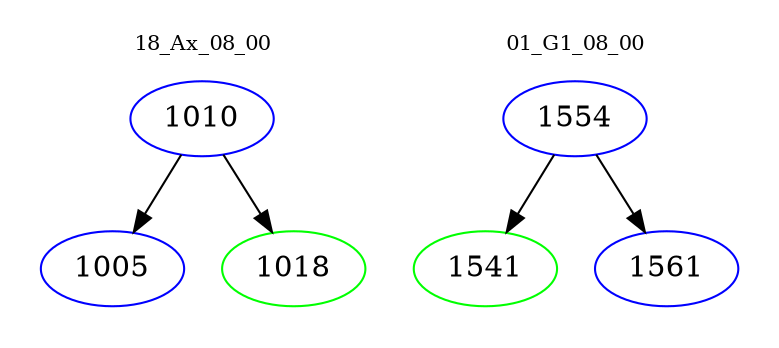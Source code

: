 digraph{
subgraph cluster_0 {
color = white
label = "18_Ax_08_00";
fontsize=10;
T0_1010 [label="1010", color="blue"]
T0_1010 -> T0_1005 [color="black"]
T0_1005 [label="1005", color="blue"]
T0_1010 -> T0_1018 [color="black"]
T0_1018 [label="1018", color="green"]
}
subgraph cluster_1 {
color = white
label = "01_G1_08_00";
fontsize=10;
T1_1554 [label="1554", color="blue"]
T1_1554 -> T1_1541 [color="black"]
T1_1541 [label="1541", color="green"]
T1_1554 -> T1_1561 [color="black"]
T1_1561 [label="1561", color="blue"]
}
}
